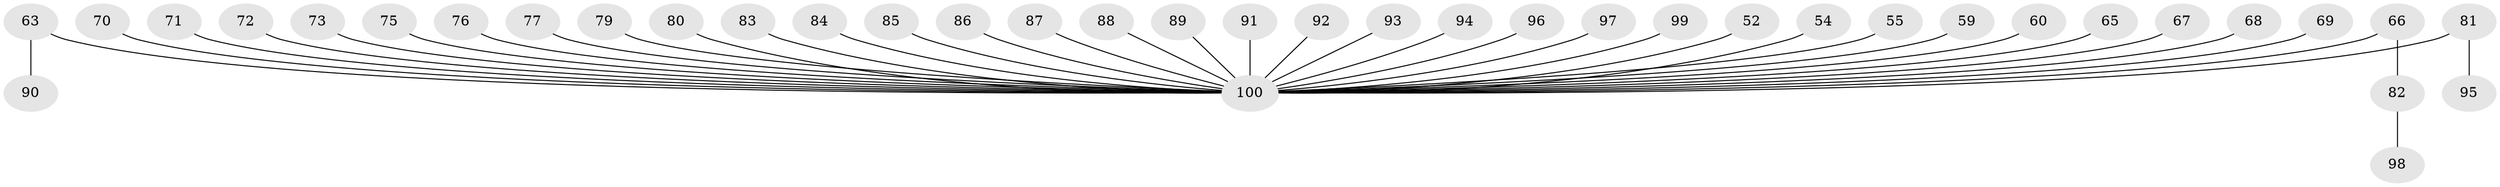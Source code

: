 // original degree distribution, {6: 0.01, 5: 0.03, 3: 0.15, 7: 0.01, 2: 0.24, 4: 0.07, 1: 0.49}
// Generated by graph-tools (version 1.1) at 2025/56/03/04/25 21:56:28]
// undirected, 40 vertices, 39 edges
graph export_dot {
graph [start="1"]
  node [color=gray90,style=filled];
  52;
  54;
  55;
  59;
  60;
  63;
  65;
  66 [super="+10"];
  67;
  68;
  69;
  70;
  71;
  72;
  73;
  75;
  76;
  77;
  79;
  80;
  81;
  82;
  83;
  84;
  85;
  86;
  87;
  88;
  89;
  90;
  91;
  92;
  93;
  94;
  95;
  96;
  97;
  98;
  99;
  100 [super="+53+64+58+33+45+37+56+61+62+78+40+50+74+49+51"];
  52 -- 100;
  54 -- 100;
  55 -- 100;
  59 -- 100;
  60 -- 100;
  63 -- 90;
  63 -- 100;
  65 -- 100;
  66 -- 82;
  66 -- 100;
  67 -- 100;
  68 -- 100;
  69 -- 100;
  70 -- 100;
  71 -- 100;
  72 -- 100;
  73 -- 100;
  75 -- 100;
  76 -- 100;
  77 -- 100;
  79 -- 100;
  80 -- 100;
  81 -- 95;
  81 -- 100;
  82 -- 98;
  83 -- 100;
  84 -- 100;
  85 -- 100;
  86 -- 100;
  87 -- 100;
  88 -- 100;
  89 -- 100;
  91 -- 100;
  92 -- 100;
  93 -- 100;
  94 -- 100;
  96 -- 100;
  97 -- 100;
  99 -- 100;
}
